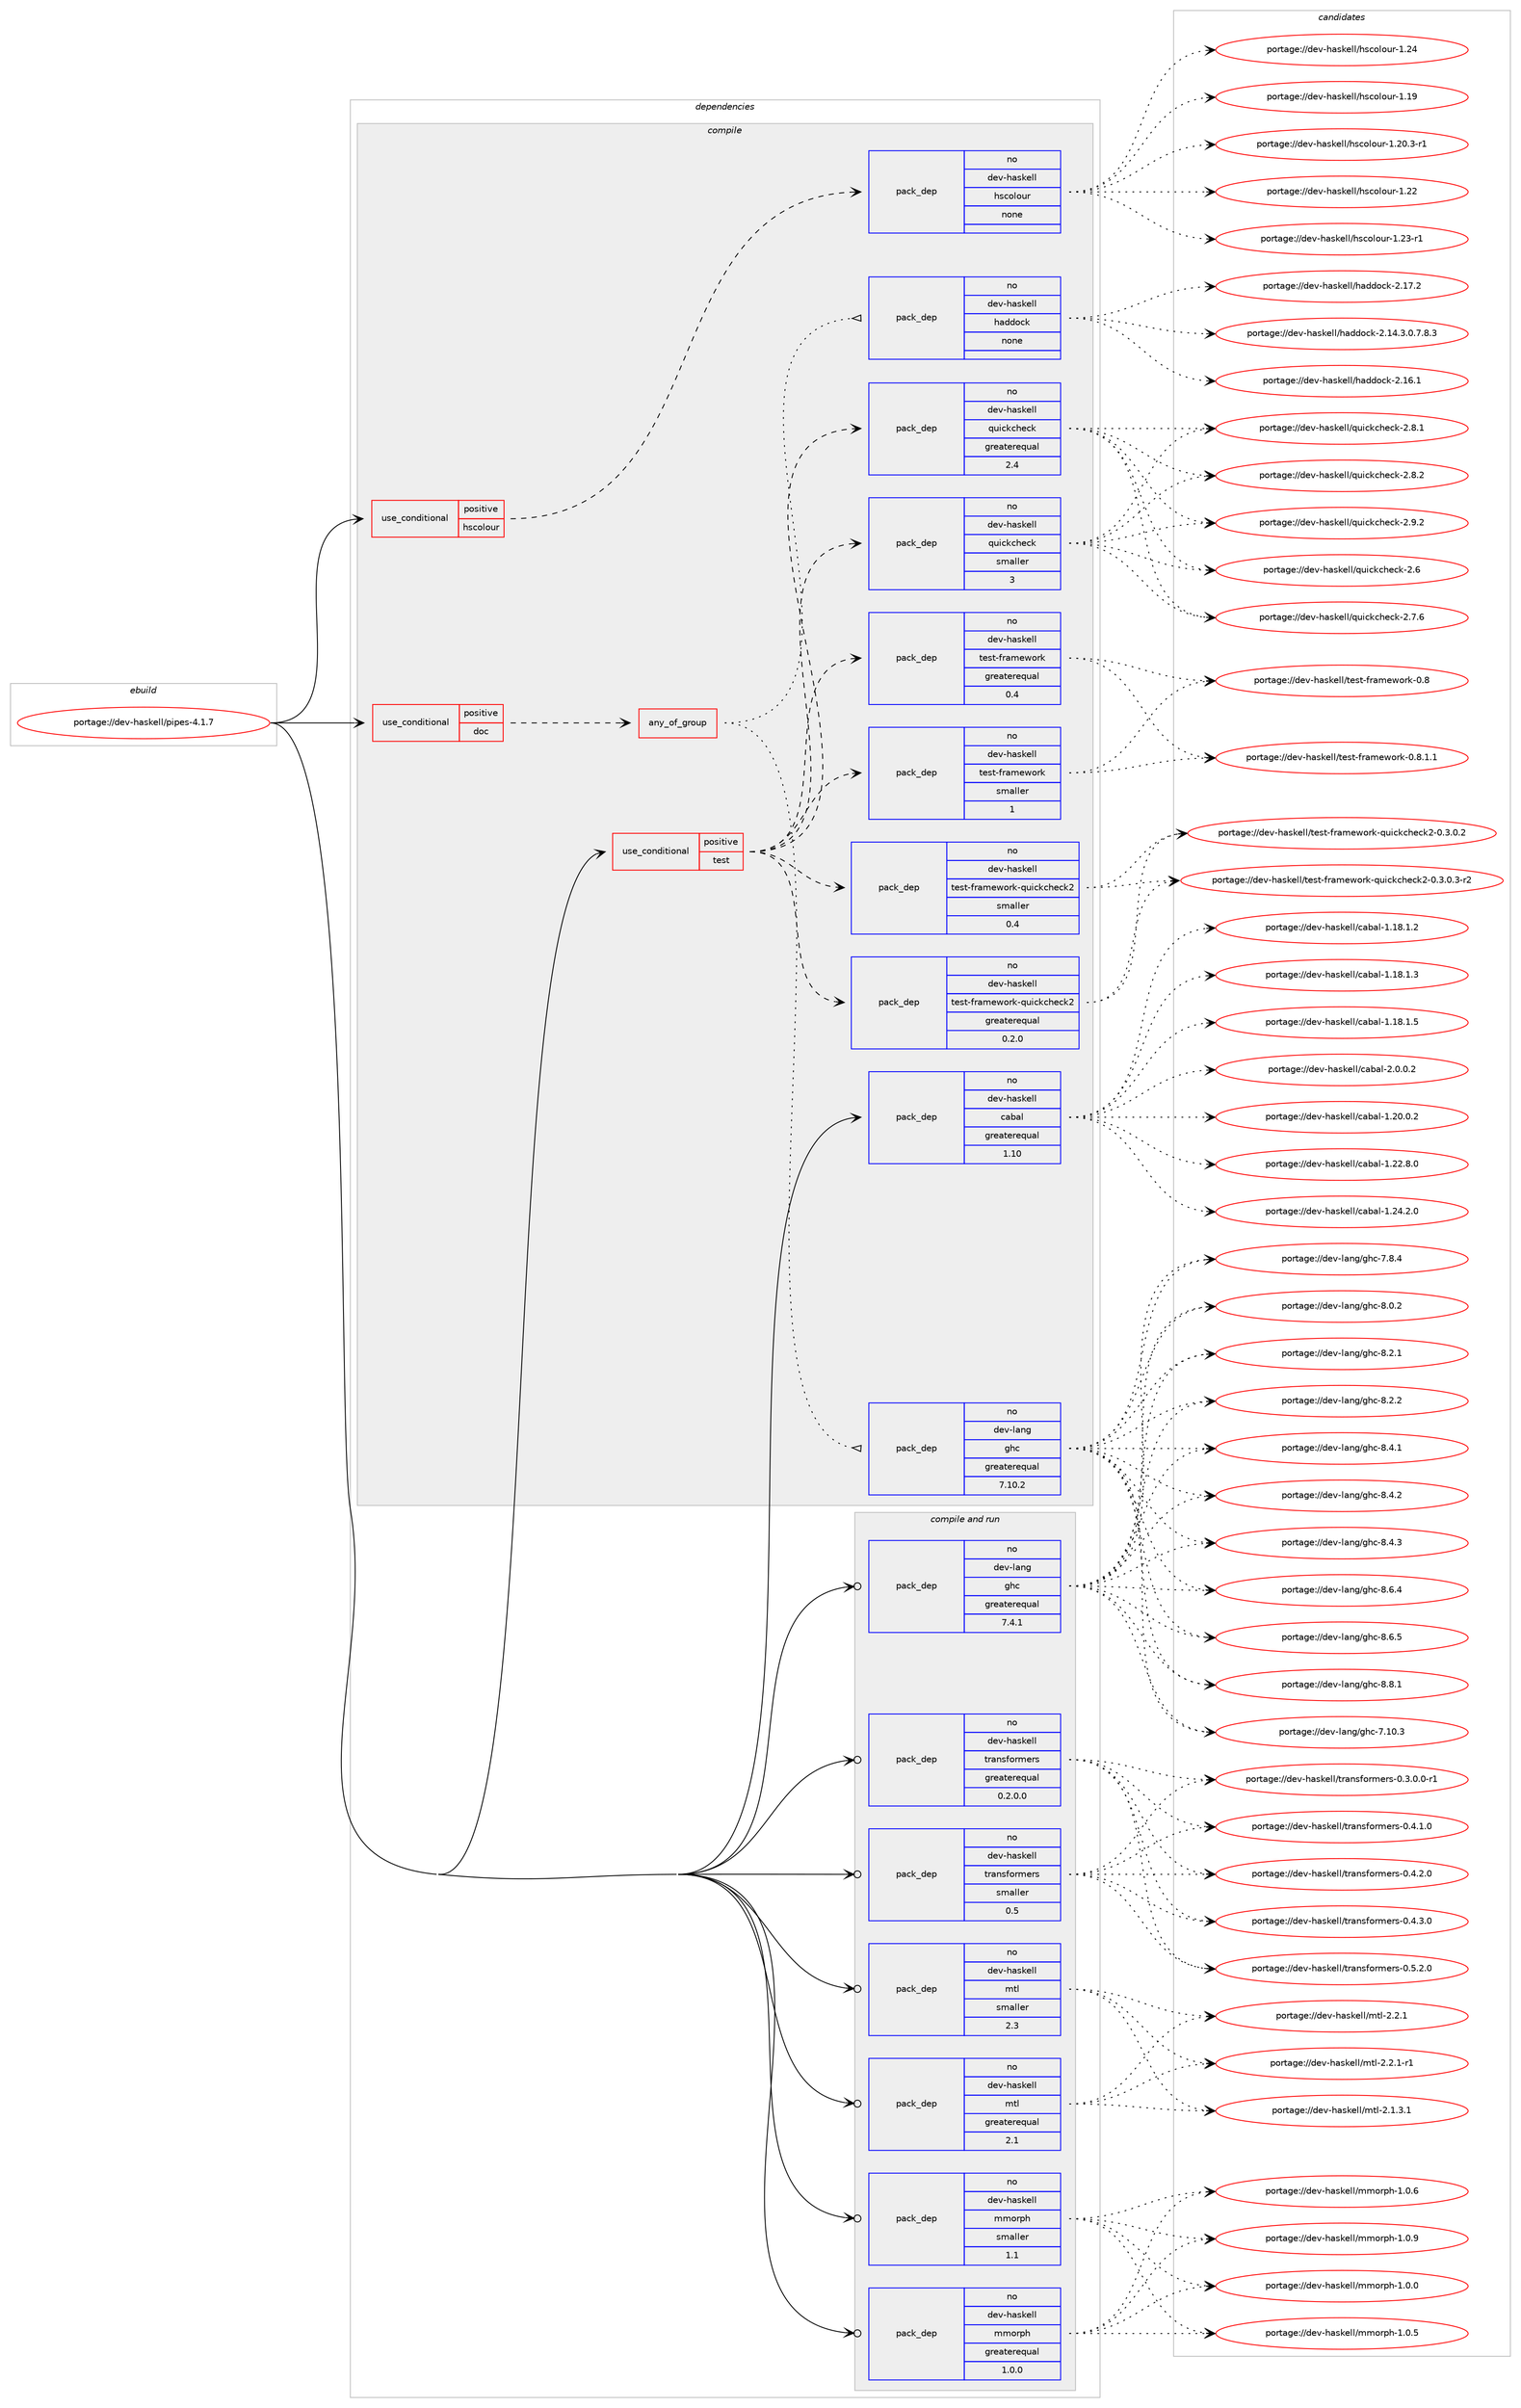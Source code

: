 digraph prolog {

# *************
# Graph options
# *************

newrank=true;
concentrate=true;
compound=true;
graph [rankdir=LR,fontname=Helvetica,fontsize=10,ranksep=1.5];#, ranksep=2.5, nodesep=0.2];
edge  [arrowhead=vee];
node  [fontname=Helvetica,fontsize=10];

# **********
# The ebuild
# **********

subgraph cluster_leftcol {
color=gray;
rank=same;
label=<<i>ebuild</i>>;
id [label="portage://dev-haskell/pipes-4.1.7", color=red, width=4, href="../dev-haskell/pipes-4.1.7.svg"];
}

# ****************
# The dependencies
# ****************

subgraph cluster_midcol {
color=gray;
label=<<i>dependencies</i>>;
subgraph cluster_compile {
fillcolor="#eeeeee";
style=filled;
label=<<i>compile</i>>;
subgraph cond16596 {
dependency76833 [label=<<TABLE BORDER="0" CELLBORDER="1" CELLSPACING="0" CELLPADDING="4"><TR><TD ROWSPAN="3" CELLPADDING="10">use_conditional</TD></TR><TR><TD>positive</TD></TR><TR><TD>doc</TD></TR></TABLE>>, shape=none, color=red];
subgraph any2164 {
dependency76834 [label=<<TABLE BORDER="0" CELLBORDER="1" CELLSPACING="0" CELLPADDING="4"><TR><TD CELLPADDING="10">any_of_group</TD></TR></TABLE>>, shape=none, color=red];subgraph pack58016 {
dependency76835 [label=<<TABLE BORDER="0" CELLBORDER="1" CELLSPACING="0" CELLPADDING="4" WIDTH="220"><TR><TD ROWSPAN="6" CELLPADDING="30">pack_dep</TD></TR><TR><TD WIDTH="110">no</TD></TR><TR><TD>dev-haskell</TD></TR><TR><TD>haddock</TD></TR><TR><TD>none</TD></TR><TR><TD></TD></TR></TABLE>>, shape=none, color=blue];
}
dependency76834:e -> dependency76835:w [weight=20,style="dotted",arrowhead="oinv"];
subgraph pack58017 {
dependency76836 [label=<<TABLE BORDER="0" CELLBORDER="1" CELLSPACING="0" CELLPADDING="4" WIDTH="220"><TR><TD ROWSPAN="6" CELLPADDING="30">pack_dep</TD></TR><TR><TD WIDTH="110">no</TD></TR><TR><TD>dev-lang</TD></TR><TR><TD>ghc</TD></TR><TR><TD>greaterequal</TD></TR><TR><TD>7.10.2</TD></TR></TABLE>>, shape=none, color=blue];
}
dependency76834:e -> dependency76836:w [weight=20,style="dotted",arrowhead="oinv"];
}
dependency76833:e -> dependency76834:w [weight=20,style="dashed",arrowhead="vee"];
}
id:e -> dependency76833:w [weight=20,style="solid",arrowhead="vee"];
subgraph cond16597 {
dependency76837 [label=<<TABLE BORDER="0" CELLBORDER="1" CELLSPACING="0" CELLPADDING="4"><TR><TD ROWSPAN="3" CELLPADDING="10">use_conditional</TD></TR><TR><TD>positive</TD></TR><TR><TD>hscolour</TD></TR></TABLE>>, shape=none, color=red];
subgraph pack58018 {
dependency76838 [label=<<TABLE BORDER="0" CELLBORDER="1" CELLSPACING="0" CELLPADDING="4" WIDTH="220"><TR><TD ROWSPAN="6" CELLPADDING="30">pack_dep</TD></TR><TR><TD WIDTH="110">no</TD></TR><TR><TD>dev-haskell</TD></TR><TR><TD>hscolour</TD></TR><TR><TD>none</TD></TR><TR><TD></TD></TR></TABLE>>, shape=none, color=blue];
}
dependency76837:e -> dependency76838:w [weight=20,style="dashed",arrowhead="vee"];
}
id:e -> dependency76837:w [weight=20,style="solid",arrowhead="vee"];
subgraph cond16598 {
dependency76839 [label=<<TABLE BORDER="0" CELLBORDER="1" CELLSPACING="0" CELLPADDING="4"><TR><TD ROWSPAN="3" CELLPADDING="10">use_conditional</TD></TR><TR><TD>positive</TD></TR><TR><TD>test</TD></TR></TABLE>>, shape=none, color=red];
subgraph pack58019 {
dependency76840 [label=<<TABLE BORDER="0" CELLBORDER="1" CELLSPACING="0" CELLPADDING="4" WIDTH="220"><TR><TD ROWSPAN="6" CELLPADDING="30">pack_dep</TD></TR><TR><TD WIDTH="110">no</TD></TR><TR><TD>dev-haskell</TD></TR><TR><TD>quickcheck</TD></TR><TR><TD>greaterequal</TD></TR><TR><TD>2.4</TD></TR></TABLE>>, shape=none, color=blue];
}
dependency76839:e -> dependency76840:w [weight=20,style="dashed",arrowhead="vee"];
subgraph pack58020 {
dependency76841 [label=<<TABLE BORDER="0" CELLBORDER="1" CELLSPACING="0" CELLPADDING="4" WIDTH="220"><TR><TD ROWSPAN="6" CELLPADDING="30">pack_dep</TD></TR><TR><TD WIDTH="110">no</TD></TR><TR><TD>dev-haskell</TD></TR><TR><TD>quickcheck</TD></TR><TR><TD>smaller</TD></TR><TR><TD>3</TD></TR></TABLE>>, shape=none, color=blue];
}
dependency76839:e -> dependency76841:w [weight=20,style="dashed",arrowhead="vee"];
subgraph pack58021 {
dependency76842 [label=<<TABLE BORDER="0" CELLBORDER="1" CELLSPACING="0" CELLPADDING="4" WIDTH="220"><TR><TD ROWSPAN="6" CELLPADDING="30">pack_dep</TD></TR><TR><TD WIDTH="110">no</TD></TR><TR><TD>dev-haskell</TD></TR><TR><TD>test-framework</TD></TR><TR><TD>greaterequal</TD></TR><TR><TD>0.4</TD></TR></TABLE>>, shape=none, color=blue];
}
dependency76839:e -> dependency76842:w [weight=20,style="dashed",arrowhead="vee"];
subgraph pack58022 {
dependency76843 [label=<<TABLE BORDER="0" CELLBORDER="1" CELLSPACING="0" CELLPADDING="4" WIDTH="220"><TR><TD ROWSPAN="6" CELLPADDING="30">pack_dep</TD></TR><TR><TD WIDTH="110">no</TD></TR><TR><TD>dev-haskell</TD></TR><TR><TD>test-framework</TD></TR><TR><TD>smaller</TD></TR><TR><TD>1</TD></TR></TABLE>>, shape=none, color=blue];
}
dependency76839:e -> dependency76843:w [weight=20,style="dashed",arrowhead="vee"];
subgraph pack58023 {
dependency76844 [label=<<TABLE BORDER="0" CELLBORDER="1" CELLSPACING="0" CELLPADDING="4" WIDTH="220"><TR><TD ROWSPAN="6" CELLPADDING="30">pack_dep</TD></TR><TR><TD WIDTH="110">no</TD></TR><TR><TD>dev-haskell</TD></TR><TR><TD>test-framework-quickcheck2</TD></TR><TR><TD>greaterequal</TD></TR><TR><TD>0.2.0</TD></TR></TABLE>>, shape=none, color=blue];
}
dependency76839:e -> dependency76844:w [weight=20,style="dashed",arrowhead="vee"];
subgraph pack58024 {
dependency76845 [label=<<TABLE BORDER="0" CELLBORDER="1" CELLSPACING="0" CELLPADDING="4" WIDTH="220"><TR><TD ROWSPAN="6" CELLPADDING="30">pack_dep</TD></TR><TR><TD WIDTH="110">no</TD></TR><TR><TD>dev-haskell</TD></TR><TR><TD>test-framework-quickcheck2</TD></TR><TR><TD>smaller</TD></TR><TR><TD>0.4</TD></TR></TABLE>>, shape=none, color=blue];
}
dependency76839:e -> dependency76845:w [weight=20,style="dashed",arrowhead="vee"];
}
id:e -> dependency76839:w [weight=20,style="solid",arrowhead="vee"];
subgraph pack58025 {
dependency76846 [label=<<TABLE BORDER="0" CELLBORDER="1" CELLSPACING="0" CELLPADDING="4" WIDTH="220"><TR><TD ROWSPAN="6" CELLPADDING="30">pack_dep</TD></TR><TR><TD WIDTH="110">no</TD></TR><TR><TD>dev-haskell</TD></TR><TR><TD>cabal</TD></TR><TR><TD>greaterequal</TD></TR><TR><TD>1.10</TD></TR></TABLE>>, shape=none, color=blue];
}
id:e -> dependency76846:w [weight=20,style="solid",arrowhead="vee"];
}
subgraph cluster_compileandrun {
fillcolor="#eeeeee";
style=filled;
label=<<i>compile and run</i>>;
subgraph pack58026 {
dependency76847 [label=<<TABLE BORDER="0" CELLBORDER="1" CELLSPACING="0" CELLPADDING="4" WIDTH="220"><TR><TD ROWSPAN="6" CELLPADDING="30">pack_dep</TD></TR><TR><TD WIDTH="110">no</TD></TR><TR><TD>dev-haskell</TD></TR><TR><TD>mmorph</TD></TR><TR><TD>greaterequal</TD></TR><TR><TD>1.0.0</TD></TR></TABLE>>, shape=none, color=blue];
}
id:e -> dependency76847:w [weight=20,style="solid",arrowhead="odotvee"];
subgraph pack58027 {
dependency76848 [label=<<TABLE BORDER="0" CELLBORDER="1" CELLSPACING="0" CELLPADDING="4" WIDTH="220"><TR><TD ROWSPAN="6" CELLPADDING="30">pack_dep</TD></TR><TR><TD WIDTH="110">no</TD></TR><TR><TD>dev-haskell</TD></TR><TR><TD>mmorph</TD></TR><TR><TD>smaller</TD></TR><TR><TD>1.1</TD></TR></TABLE>>, shape=none, color=blue];
}
id:e -> dependency76848:w [weight=20,style="solid",arrowhead="odotvee"];
subgraph pack58028 {
dependency76849 [label=<<TABLE BORDER="0" CELLBORDER="1" CELLSPACING="0" CELLPADDING="4" WIDTH="220"><TR><TD ROWSPAN="6" CELLPADDING="30">pack_dep</TD></TR><TR><TD WIDTH="110">no</TD></TR><TR><TD>dev-haskell</TD></TR><TR><TD>mtl</TD></TR><TR><TD>greaterequal</TD></TR><TR><TD>2.1</TD></TR></TABLE>>, shape=none, color=blue];
}
id:e -> dependency76849:w [weight=20,style="solid",arrowhead="odotvee"];
subgraph pack58029 {
dependency76850 [label=<<TABLE BORDER="0" CELLBORDER="1" CELLSPACING="0" CELLPADDING="4" WIDTH="220"><TR><TD ROWSPAN="6" CELLPADDING="30">pack_dep</TD></TR><TR><TD WIDTH="110">no</TD></TR><TR><TD>dev-haskell</TD></TR><TR><TD>mtl</TD></TR><TR><TD>smaller</TD></TR><TR><TD>2.3</TD></TR></TABLE>>, shape=none, color=blue];
}
id:e -> dependency76850:w [weight=20,style="solid",arrowhead="odotvee"];
subgraph pack58030 {
dependency76851 [label=<<TABLE BORDER="0" CELLBORDER="1" CELLSPACING="0" CELLPADDING="4" WIDTH="220"><TR><TD ROWSPAN="6" CELLPADDING="30">pack_dep</TD></TR><TR><TD WIDTH="110">no</TD></TR><TR><TD>dev-haskell</TD></TR><TR><TD>transformers</TD></TR><TR><TD>greaterequal</TD></TR><TR><TD>0.2.0.0</TD></TR></TABLE>>, shape=none, color=blue];
}
id:e -> dependency76851:w [weight=20,style="solid",arrowhead="odotvee"];
subgraph pack58031 {
dependency76852 [label=<<TABLE BORDER="0" CELLBORDER="1" CELLSPACING="0" CELLPADDING="4" WIDTH="220"><TR><TD ROWSPAN="6" CELLPADDING="30">pack_dep</TD></TR><TR><TD WIDTH="110">no</TD></TR><TR><TD>dev-haskell</TD></TR><TR><TD>transformers</TD></TR><TR><TD>smaller</TD></TR><TR><TD>0.5</TD></TR></TABLE>>, shape=none, color=blue];
}
id:e -> dependency76852:w [weight=20,style="solid",arrowhead="odotvee"];
subgraph pack58032 {
dependency76853 [label=<<TABLE BORDER="0" CELLBORDER="1" CELLSPACING="0" CELLPADDING="4" WIDTH="220"><TR><TD ROWSPAN="6" CELLPADDING="30">pack_dep</TD></TR><TR><TD WIDTH="110">no</TD></TR><TR><TD>dev-lang</TD></TR><TR><TD>ghc</TD></TR><TR><TD>greaterequal</TD></TR><TR><TD>7.4.1</TD></TR></TABLE>>, shape=none, color=blue];
}
id:e -> dependency76853:w [weight=20,style="solid",arrowhead="odotvee"];
}
subgraph cluster_run {
fillcolor="#eeeeee";
style=filled;
label=<<i>run</i>>;
}
}

# **************
# The candidates
# **************

subgraph cluster_choices {
rank=same;
color=gray;
label=<<i>candidates</i>>;

subgraph choice58016 {
color=black;
nodesep=1;
choiceportage1001011184510497115107101108108471049710010011199107455046495246514648465546564651 [label="portage://dev-haskell/haddock-2.14.3.0.7.8.3", color=red, width=4,href="../dev-haskell/haddock-2.14.3.0.7.8.3.svg"];
choiceportage100101118451049711510710110810847104971001001119910745504649544649 [label="portage://dev-haskell/haddock-2.16.1", color=red, width=4,href="../dev-haskell/haddock-2.16.1.svg"];
choiceportage100101118451049711510710110810847104971001001119910745504649554650 [label="portage://dev-haskell/haddock-2.17.2", color=red, width=4,href="../dev-haskell/haddock-2.17.2.svg"];
dependency76835:e -> choiceportage1001011184510497115107101108108471049710010011199107455046495246514648465546564651:w [style=dotted,weight="100"];
dependency76835:e -> choiceportage100101118451049711510710110810847104971001001119910745504649544649:w [style=dotted,weight="100"];
dependency76835:e -> choiceportage100101118451049711510710110810847104971001001119910745504649554650:w [style=dotted,weight="100"];
}
subgraph choice58017 {
color=black;
nodesep=1;
choiceportage1001011184510897110103471031049945554649484651 [label="portage://dev-lang/ghc-7.10.3", color=red, width=4,href="../dev-lang/ghc-7.10.3.svg"];
choiceportage10010111845108971101034710310499455546564652 [label="portage://dev-lang/ghc-7.8.4", color=red, width=4,href="../dev-lang/ghc-7.8.4.svg"];
choiceportage10010111845108971101034710310499455646484650 [label="portage://dev-lang/ghc-8.0.2", color=red, width=4,href="../dev-lang/ghc-8.0.2.svg"];
choiceportage10010111845108971101034710310499455646504649 [label="portage://dev-lang/ghc-8.2.1", color=red, width=4,href="../dev-lang/ghc-8.2.1.svg"];
choiceportage10010111845108971101034710310499455646504650 [label="portage://dev-lang/ghc-8.2.2", color=red, width=4,href="../dev-lang/ghc-8.2.2.svg"];
choiceportage10010111845108971101034710310499455646524649 [label="portage://dev-lang/ghc-8.4.1", color=red, width=4,href="../dev-lang/ghc-8.4.1.svg"];
choiceportage10010111845108971101034710310499455646524650 [label="portage://dev-lang/ghc-8.4.2", color=red, width=4,href="../dev-lang/ghc-8.4.2.svg"];
choiceportage10010111845108971101034710310499455646524651 [label="portage://dev-lang/ghc-8.4.3", color=red, width=4,href="../dev-lang/ghc-8.4.3.svg"];
choiceportage10010111845108971101034710310499455646544652 [label="portage://dev-lang/ghc-8.6.4", color=red, width=4,href="../dev-lang/ghc-8.6.4.svg"];
choiceportage10010111845108971101034710310499455646544653 [label="portage://dev-lang/ghc-8.6.5", color=red, width=4,href="../dev-lang/ghc-8.6.5.svg"];
choiceportage10010111845108971101034710310499455646564649 [label="portage://dev-lang/ghc-8.8.1", color=red, width=4,href="../dev-lang/ghc-8.8.1.svg"];
dependency76836:e -> choiceportage1001011184510897110103471031049945554649484651:w [style=dotted,weight="100"];
dependency76836:e -> choiceportage10010111845108971101034710310499455546564652:w [style=dotted,weight="100"];
dependency76836:e -> choiceportage10010111845108971101034710310499455646484650:w [style=dotted,weight="100"];
dependency76836:e -> choiceportage10010111845108971101034710310499455646504649:w [style=dotted,weight="100"];
dependency76836:e -> choiceportage10010111845108971101034710310499455646504650:w [style=dotted,weight="100"];
dependency76836:e -> choiceportage10010111845108971101034710310499455646524649:w [style=dotted,weight="100"];
dependency76836:e -> choiceportage10010111845108971101034710310499455646524650:w [style=dotted,weight="100"];
dependency76836:e -> choiceportage10010111845108971101034710310499455646524651:w [style=dotted,weight="100"];
dependency76836:e -> choiceportage10010111845108971101034710310499455646544652:w [style=dotted,weight="100"];
dependency76836:e -> choiceportage10010111845108971101034710310499455646544653:w [style=dotted,weight="100"];
dependency76836:e -> choiceportage10010111845108971101034710310499455646564649:w [style=dotted,weight="100"];
}
subgraph choice58018 {
color=black;
nodesep=1;
choiceportage100101118451049711510710110810847104115991111081111171144549464957 [label="portage://dev-haskell/hscolour-1.19", color=red, width=4,href="../dev-haskell/hscolour-1.19.svg"];
choiceportage10010111845104971151071011081084710411599111108111117114454946504846514511449 [label="portage://dev-haskell/hscolour-1.20.3-r1", color=red, width=4,href="../dev-haskell/hscolour-1.20.3-r1.svg"];
choiceportage100101118451049711510710110810847104115991111081111171144549465050 [label="portage://dev-haskell/hscolour-1.22", color=red, width=4,href="../dev-haskell/hscolour-1.22.svg"];
choiceportage1001011184510497115107101108108471041159911110811111711445494650514511449 [label="portage://dev-haskell/hscolour-1.23-r1", color=red, width=4,href="../dev-haskell/hscolour-1.23-r1.svg"];
choiceportage100101118451049711510710110810847104115991111081111171144549465052 [label="portage://dev-haskell/hscolour-1.24", color=red, width=4,href="../dev-haskell/hscolour-1.24.svg"];
dependency76838:e -> choiceportage100101118451049711510710110810847104115991111081111171144549464957:w [style=dotted,weight="100"];
dependency76838:e -> choiceportage10010111845104971151071011081084710411599111108111117114454946504846514511449:w [style=dotted,weight="100"];
dependency76838:e -> choiceportage100101118451049711510710110810847104115991111081111171144549465050:w [style=dotted,weight="100"];
dependency76838:e -> choiceportage1001011184510497115107101108108471041159911110811111711445494650514511449:w [style=dotted,weight="100"];
dependency76838:e -> choiceportage100101118451049711510710110810847104115991111081111171144549465052:w [style=dotted,weight="100"];
}
subgraph choice58019 {
color=black;
nodesep=1;
choiceportage10010111845104971151071011081084711311710599107991041019910745504654 [label="portage://dev-haskell/quickcheck-2.6", color=red, width=4,href="../dev-haskell/quickcheck-2.6.svg"];
choiceportage100101118451049711510710110810847113117105991079910410199107455046554654 [label="portage://dev-haskell/quickcheck-2.7.6", color=red, width=4,href="../dev-haskell/quickcheck-2.7.6.svg"];
choiceportage100101118451049711510710110810847113117105991079910410199107455046564649 [label="portage://dev-haskell/quickcheck-2.8.1", color=red, width=4,href="../dev-haskell/quickcheck-2.8.1.svg"];
choiceportage100101118451049711510710110810847113117105991079910410199107455046564650 [label="portage://dev-haskell/quickcheck-2.8.2", color=red, width=4,href="../dev-haskell/quickcheck-2.8.2.svg"];
choiceportage100101118451049711510710110810847113117105991079910410199107455046574650 [label="portage://dev-haskell/quickcheck-2.9.2", color=red, width=4,href="../dev-haskell/quickcheck-2.9.2.svg"];
dependency76840:e -> choiceportage10010111845104971151071011081084711311710599107991041019910745504654:w [style=dotted,weight="100"];
dependency76840:e -> choiceportage100101118451049711510710110810847113117105991079910410199107455046554654:w [style=dotted,weight="100"];
dependency76840:e -> choiceportage100101118451049711510710110810847113117105991079910410199107455046564649:w [style=dotted,weight="100"];
dependency76840:e -> choiceportage100101118451049711510710110810847113117105991079910410199107455046564650:w [style=dotted,weight="100"];
dependency76840:e -> choiceportage100101118451049711510710110810847113117105991079910410199107455046574650:w [style=dotted,weight="100"];
}
subgraph choice58020 {
color=black;
nodesep=1;
choiceportage10010111845104971151071011081084711311710599107991041019910745504654 [label="portage://dev-haskell/quickcheck-2.6", color=red, width=4,href="../dev-haskell/quickcheck-2.6.svg"];
choiceportage100101118451049711510710110810847113117105991079910410199107455046554654 [label="portage://dev-haskell/quickcheck-2.7.6", color=red, width=4,href="../dev-haskell/quickcheck-2.7.6.svg"];
choiceportage100101118451049711510710110810847113117105991079910410199107455046564649 [label="portage://dev-haskell/quickcheck-2.8.1", color=red, width=4,href="../dev-haskell/quickcheck-2.8.1.svg"];
choiceportage100101118451049711510710110810847113117105991079910410199107455046564650 [label="portage://dev-haskell/quickcheck-2.8.2", color=red, width=4,href="../dev-haskell/quickcheck-2.8.2.svg"];
choiceportage100101118451049711510710110810847113117105991079910410199107455046574650 [label="portage://dev-haskell/quickcheck-2.9.2", color=red, width=4,href="../dev-haskell/quickcheck-2.9.2.svg"];
dependency76841:e -> choiceportage10010111845104971151071011081084711311710599107991041019910745504654:w [style=dotted,weight="100"];
dependency76841:e -> choiceportage100101118451049711510710110810847113117105991079910410199107455046554654:w [style=dotted,weight="100"];
dependency76841:e -> choiceportage100101118451049711510710110810847113117105991079910410199107455046564649:w [style=dotted,weight="100"];
dependency76841:e -> choiceportage100101118451049711510710110810847113117105991079910410199107455046564650:w [style=dotted,weight="100"];
dependency76841:e -> choiceportage100101118451049711510710110810847113117105991079910410199107455046574650:w [style=dotted,weight="100"];
}
subgraph choice58021 {
color=black;
nodesep=1;
choiceportage100101118451049711510710110810847116101115116451021149710910111911111410745484656 [label="portage://dev-haskell/test-framework-0.8", color=red, width=4,href="../dev-haskell/test-framework-0.8.svg"];
choiceportage10010111845104971151071011081084711610111511645102114971091011191111141074548465646494649 [label="portage://dev-haskell/test-framework-0.8.1.1", color=red, width=4,href="../dev-haskell/test-framework-0.8.1.1.svg"];
dependency76842:e -> choiceportage100101118451049711510710110810847116101115116451021149710910111911111410745484656:w [style=dotted,weight="100"];
dependency76842:e -> choiceportage10010111845104971151071011081084711610111511645102114971091011191111141074548465646494649:w [style=dotted,weight="100"];
}
subgraph choice58022 {
color=black;
nodesep=1;
choiceportage100101118451049711510710110810847116101115116451021149710910111911111410745484656 [label="portage://dev-haskell/test-framework-0.8", color=red, width=4,href="../dev-haskell/test-framework-0.8.svg"];
choiceportage10010111845104971151071011081084711610111511645102114971091011191111141074548465646494649 [label="portage://dev-haskell/test-framework-0.8.1.1", color=red, width=4,href="../dev-haskell/test-framework-0.8.1.1.svg"];
dependency76843:e -> choiceportage100101118451049711510710110810847116101115116451021149710910111911111410745484656:w [style=dotted,weight="100"];
dependency76843:e -> choiceportage10010111845104971151071011081084711610111511645102114971091011191111141074548465646494649:w [style=dotted,weight="100"];
}
subgraph choice58023 {
color=black;
nodesep=1;
choiceportage100101118451049711510710110810847116101115116451021149710910111911111410745113117105991079910410199107504548465146484650 [label="portage://dev-haskell/test-framework-quickcheck2-0.3.0.2", color=red, width=4,href="../dev-haskell/test-framework-quickcheck2-0.3.0.2.svg"];
choiceportage1001011184510497115107101108108471161011151164510211497109101119111114107451131171059910799104101991075045484651464846514511450 [label="portage://dev-haskell/test-framework-quickcheck2-0.3.0.3-r2", color=red, width=4,href="../dev-haskell/test-framework-quickcheck2-0.3.0.3-r2.svg"];
dependency76844:e -> choiceportage100101118451049711510710110810847116101115116451021149710910111911111410745113117105991079910410199107504548465146484650:w [style=dotted,weight="100"];
dependency76844:e -> choiceportage1001011184510497115107101108108471161011151164510211497109101119111114107451131171059910799104101991075045484651464846514511450:w [style=dotted,weight="100"];
}
subgraph choice58024 {
color=black;
nodesep=1;
choiceportage100101118451049711510710110810847116101115116451021149710910111911111410745113117105991079910410199107504548465146484650 [label="portage://dev-haskell/test-framework-quickcheck2-0.3.0.2", color=red, width=4,href="../dev-haskell/test-framework-quickcheck2-0.3.0.2.svg"];
choiceportage1001011184510497115107101108108471161011151164510211497109101119111114107451131171059910799104101991075045484651464846514511450 [label="portage://dev-haskell/test-framework-quickcheck2-0.3.0.3-r2", color=red, width=4,href="../dev-haskell/test-framework-quickcheck2-0.3.0.3-r2.svg"];
dependency76845:e -> choiceportage100101118451049711510710110810847116101115116451021149710910111911111410745113117105991079910410199107504548465146484650:w [style=dotted,weight="100"];
dependency76845:e -> choiceportage1001011184510497115107101108108471161011151164510211497109101119111114107451131171059910799104101991075045484651464846514511450:w [style=dotted,weight="100"];
}
subgraph choice58025 {
color=black;
nodesep=1;
choiceportage10010111845104971151071011081084799979897108454946495646494650 [label="portage://dev-haskell/cabal-1.18.1.2", color=red, width=4,href="../dev-haskell/cabal-1.18.1.2.svg"];
choiceportage10010111845104971151071011081084799979897108454946495646494651 [label="portage://dev-haskell/cabal-1.18.1.3", color=red, width=4,href="../dev-haskell/cabal-1.18.1.3.svg"];
choiceportage10010111845104971151071011081084799979897108454946495646494653 [label="portage://dev-haskell/cabal-1.18.1.5", color=red, width=4,href="../dev-haskell/cabal-1.18.1.5.svg"];
choiceportage10010111845104971151071011081084799979897108454946504846484650 [label="portage://dev-haskell/cabal-1.20.0.2", color=red, width=4,href="../dev-haskell/cabal-1.20.0.2.svg"];
choiceportage10010111845104971151071011081084799979897108454946505046564648 [label="portage://dev-haskell/cabal-1.22.8.0", color=red, width=4,href="../dev-haskell/cabal-1.22.8.0.svg"];
choiceportage10010111845104971151071011081084799979897108454946505246504648 [label="portage://dev-haskell/cabal-1.24.2.0", color=red, width=4,href="../dev-haskell/cabal-1.24.2.0.svg"];
choiceportage100101118451049711510710110810847999798971084550464846484650 [label="portage://dev-haskell/cabal-2.0.0.2", color=red, width=4,href="../dev-haskell/cabal-2.0.0.2.svg"];
dependency76846:e -> choiceportage10010111845104971151071011081084799979897108454946495646494650:w [style=dotted,weight="100"];
dependency76846:e -> choiceportage10010111845104971151071011081084799979897108454946495646494651:w [style=dotted,weight="100"];
dependency76846:e -> choiceportage10010111845104971151071011081084799979897108454946495646494653:w [style=dotted,weight="100"];
dependency76846:e -> choiceportage10010111845104971151071011081084799979897108454946504846484650:w [style=dotted,weight="100"];
dependency76846:e -> choiceportage10010111845104971151071011081084799979897108454946505046564648:w [style=dotted,weight="100"];
dependency76846:e -> choiceportage10010111845104971151071011081084799979897108454946505246504648:w [style=dotted,weight="100"];
dependency76846:e -> choiceportage100101118451049711510710110810847999798971084550464846484650:w [style=dotted,weight="100"];
}
subgraph choice58026 {
color=black;
nodesep=1;
choiceportage100101118451049711510710110810847109109111114112104454946484648 [label="portage://dev-haskell/mmorph-1.0.0", color=red, width=4,href="../dev-haskell/mmorph-1.0.0.svg"];
choiceportage100101118451049711510710110810847109109111114112104454946484653 [label="portage://dev-haskell/mmorph-1.0.5", color=red, width=4,href="../dev-haskell/mmorph-1.0.5.svg"];
choiceportage100101118451049711510710110810847109109111114112104454946484654 [label="portage://dev-haskell/mmorph-1.0.6", color=red, width=4,href="../dev-haskell/mmorph-1.0.6.svg"];
choiceportage100101118451049711510710110810847109109111114112104454946484657 [label="portage://dev-haskell/mmorph-1.0.9", color=red, width=4,href="../dev-haskell/mmorph-1.0.9.svg"];
dependency76847:e -> choiceportage100101118451049711510710110810847109109111114112104454946484648:w [style=dotted,weight="100"];
dependency76847:e -> choiceportage100101118451049711510710110810847109109111114112104454946484653:w [style=dotted,weight="100"];
dependency76847:e -> choiceportage100101118451049711510710110810847109109111114112104454946484654:w [style=dotted,weight="100"];
dependency76847:e -> choiceportage100101118451049711510710110810847109109111114112104454946484657:w [style=dotted,weight="100"];
}
subgraph choice58027 {
color=black;
nodesep=1;
choiceportage100101118451049711510710110810847109109111114112104454946484648 [label="portage://dev-haskell/mmorph-1.0.0", color=red, width=4,href="../dev-haskell/mmorph-1.0.0.svg"];
choiceportage100101118451049711510710110810847109109111114112104454946484653 [label="portage://dev-haskell/mmorph-1.0.5", color=red, width=4,href="../dev-haskell/mmorph-1.0.5.svg"];
choiceportage100101118451049711510710110810847109109111114112104454946484654 [label="portage://dev-haskell/mmorph-1.0.6", color=red, width=4,href="../dev-haskell/mmorph-1.0.6.svg"];
choiceportage100101118451049711510710110810847109109111114112104454946484657 [label="portage://dev-haskell/mmorph-1.0.9", color=red, width=4,href="../dev-haskell/mmorph-1.0.9.svg"];
dependency76848:e -> choiceportage100101118451049711510710110810847109109111114112104454946484648:w [style=dotted,weight="100"];
dependency76848:e -> choiceportage100101118451049711510710110810847109109111114112104454946484653:w [style=dotted,weight="100"];
dependency76848:e -> choiceportage100101118451049711510710110810847109109111114112104454946484654:w [style=dotted,weight="100"];
dependency76848:e -> choiceportage100101118451049711510710110810847109109111114112104454946484657:w [style=dotted,weight="100"];
}
subgraph choice58028 {
color=black;
nodesep=1;
choiceportage1001011184510497115107101108108471091161084550464946514649 [label="portage://dev-haskell/mtl-2.1.3.1", color=red, width=4,href="../dev-haskell/mtl-2.1.3.1.svg"];
choiceportage100101118451049711510710110810847109116108455046504649 [label="portage://dev-haskell/mtl-2.2.1", color=red, width=4,href="../dev-haskell/mtl-2.2.1.svg"];
choiceportage1001011184510497115107101108108471091161084550465046494511449 [label="portage://dev-haskell/mtl-2.2.1-r1", color=red, width=4,href="../dev-haskell/mtl-2.2.1-r1.svg"];
dependency76849:e -> choiceportage1001011184510497115107101108108471091161084550464946514649:w [style=dotted,weight="100"];
dependency76849:e -> choiceportage100101118451049711510710110810847109116108455046504649:w [style=dotted,weight="100"];
dependency76849:e -> choiceportage1001011184510497115107101108108471091161084550465046494511449:w [style=dotted,weight="100"];
}
subgraph choice58029 {
color=black;
nodesep=1;
choiceportage1001011184510497115107101108108471091161084550464946514649 [label="portage://dev-haskell/mtl-2.1.3.1", color=red, width=4,href="../dev-haskell/mtl-2.1.3.1.svg"];
choiceportage100101118451049711510710110810847109116108455046504649 [label="portage://dev-haskell/mtl-2.2.1", color=red, width=4,href="../dev-haskell/mtl-2.2.1.svg"];
choiceportage1001011184510497115107101108108471091161084550465046494511449 [label="portage://dev-haskell/mtl-2.2.1-r1", color=red, width=4,href="../dev-haskell/mtl-2.2.1-r1.svg"];
dependency76850:e -> choiceportage1001011184510497115107101108108471091161084550464946514649:w [style=dotted,weight="100"];
dependency76850:e -> choiceportage100101118451049711510710110810847109116108455046504649:w [style=dotted,weight="100"];
dependency76850:e -> choiceportage1001011184510497115107101108108471091161084550465046494511449:w [style=dotted,weight="100"];
}
subgraph choice58030 {
color=black;
nodesep=1;
choiceportage1001011184510497115107101108108471161149711011510211111410910111411545484651464846484511449 [label="portage://dev-haskell/transformers-0.3.0.0-r1", color=red, width=4,href="../dev-haskell/transformers-0.3.0.0-r1.svg"];
choiceportage100101118451049711510710110810847116114971101151021111141091011141154548465246494648 [label="portage://dev-haskell/transformers-0.4.1.0", color=red, width=4,href="../dev-haskell/transformers-0.4.1.0.svg"];
choiceportage100101118451049711510710110810847116114971101151021111141091011141154548465246504648 [label="portage://dev-haskell/transformers-0.4.2.0", color=red, width=4,href="../dev-haskell/transformers-0.4.2.0.svg"];
choiceportage100101118451049711510710110810847116114971101151021111141091011141154548465246514648 [label="portage://dev-haskell/transformers-0.4.3.0", color=red, width=4,href="../dev-haskell/transformers-0.4.3.0.svg"];
choiceportage100101118451049711510710110810847116114971101151021111141091011141154548465346504648 [label="portage://dev-haskell/transformers-0.5.2.0", color=red, width=4,href="../dev-haskell/transformers-0.5.2.0.svg"];
dependency76851:e -> choiceportage1001011184510497115107101108108471161149711011510211111410910111411545484651464846484511449:w [style=dotted,weight="100"];
dependency76851:e -> choiceportage100101118451049711510710110810847116114971101151021111141091011141154548465246494648:w [style=dotted,weight="100"];
dependency76851:e -> choiceportage100101118451049711510710110810847116114971101151021111141091011141154548465246504648:w [style=dotted,weight="100"];
dependency76851:e -> choiceportage100101118451049711510710110810847116114971101151021111141091011141154548465246514648:w [style=dotted,weight="100"];
dependency76851:e -> choiceportage100101118451049711510710110810847116114971101151021111141091011141154548465346504648:w [style=dotted,weight="100"];
}
subgraph choice58031 {
color=black;
nodesep=1;
choiceportage1001011184510497115107101108108471161149711011510211111410910111411545484651464846484511449 [label="portage://dev-haskell/transformers-0.3.0.0-r1", color=red, width=4,href="../dev-haskell/transformers-0.3.0.0-r1.svg"];
choiceportage100101118451049711510710110810847116114971101151021111141091011141154548465246494648 [label="portage://dev-haskell/transformers-0.4.1.0", color=red, width=4,href="../dev-haskell/transformers-0.4.1.0.svg"];
choiceportage100101118451049711510710110810847116114971101151021111141091011141154548465246504648 [label="portage://dev-haskell/transformers-0.4.2.0", color=red, width=4,href="../dev-haskell/transformers-0.4.2.0.svg"];
choiceportage100101118451049711510710110810847116114971101151021111141091011141154548465246514648 [label="portage://dev-haskell/transformers-0.4.3.0", color=red, width=4,href="../dev-haskell/transformers-0.4.3.0.svg"];
choiceportage100101118451049711510710110810847116114971101151021111141091011141154548465346504648 [label="portage://dev-haskell/transformers-0.5.2.0", color=red, width=4,href="../dev-haskell/transformers-0.5.2.0.svg"];
dependency76852:e -> choiceportage1001011184510497115107101108108471161149711011510211111410910111411545484651464846484511449:w [style=dotted,weight="100"];
dependency76852:e -> choiceportage100101118451049711510710110810847116114971101151021111141091011141154548465246494648:w [style=dotted,weight="100"];
dependency76852:e -> choiceportage100101118451049711510710110810847116114971101151021111141091011141154548465246504648:w [style=dotted,weight="100"];
dependency76852:e -> choiceportage100101118451049711510710110810847116114971101151021111141091011141154548465246514648:w [style=dotted,weight="100"];
dependency76852:e -> choiceportage100101118451049711510710110810847116114971101151021111141091011141154548465346504648:w [style=dotted,weight="100"];
}
subgraph choice58032 {
color=black;
nodesep=1;
choiceportage1001011184510897110103471031049945554649484651 [label="portage://dev-lang/ghc-7.10.3", color=red, width=4,href="../dev-lang/ghc-7.10.3.svg"];
choiceportage10010111845108971101034710310499455546564652 [label="portage://dev-lang/ghc-7.8.4", color=red, width=4,href="../dev-lang/ghc-7.8.4.svg"];
choiceportage10010111845108971101034710310499455646484650 [label="portage://dev-lang/ghc-8.0.2", color=red, width=4,href="../dev-lang/ghc-8.0.2.svg"];
choiceportage10010111845108971101034710310499455646504649 [label="portage://dev-lang/ghc-8.2.1", color=red, width=4,href="../dev-lang/ghc-8.2.1.svg"];
choiceportage10010111845108971101034710310499455646504650 [label="portage://dev-lang/ghc-8.2.2", color=red, width=4,href="../dev-lang/ghc-8.2.2.svg"];
choiceportage10010111845108971101034710310499455646524649 [label="portage://dev-lang/ghc-8.4.1", color=red, width=4,href="../dev-lang/ghc-8.4.1.svg"];
choiceportage10010111845108971101034710310499455646524650 [label="portage://dev-lang/ghc-8.4.2", color=red, width=4,href="../dev-lang/ghc-8.4.2.svg"];
choiceportage10010111845108971101034710310499455646524651 [label="portage://dev-lang/ghc-8.4.3", color=red, width=4,href="../dev-lang/ghc-8.4.3.svg"];
choiceportage10010111845108971101034710310499455646544652 [label="portage://dev-lang/ghc-8.6.4", color=red, width=4,href="../dev-lang/ghc-8.6.4.svg"];
choiceportage10010111845108971101034710310499455646544653 [label="portage://dev-lang/ghc-8.6.5", color=red, width=4,href="../dev-lang/ghc-8.6.5.svg"];
choiceportage10010111845108971101034710310499455646564649 [label="portage://dev-lang/ghc-8.8.1", color=red, width=4,href="../dev-lang/ghc-8.8.1.svg"];
dependency76853:e -> choiceportage1001011184510897110103471031049945554649484651:w [style=dotted,weight="100"];
dependency76853:e -> choiceportage10010111845108971101034710310499455546564652:w [style=dotted,weight="100"];
dependency76853:e -> choiceportage10010111845108971101034710310499455646484650:w [style=dotted,weight="100"];
dependency76853:e -> choiceportage10010111845108971101034710310499455646504649:w [style=dotted,weight="100"];
dependency76853:e -> choiceportage10010111845108971101034710310499455646504650:w [style=dotted,weight="100"];
dependency76853:e -> choiceportage10010111845108971101034710310499455646524649:w [style=dotted,weight="100"];
dependency76853:e -> choiceportage10010111845108971101034710310499455646524650:w [style=dotted,weight="100"];
dependency76853:e -> choiceportage10010111845108971101034710310499455646524651:w [style=dotted,weight="100"];
dependency76853:e -> choiceportage10010111845108971101034710310499455646544652:w [style=dotted,weight="100"];
dependency76853:e -> choiceportage10010111845108971101034710310499455646544653:w [style=dotted,weight="100"];
dependency76853:e -> choiceportage10010111845108971101034710310499455646564649:w [style=dotted,weight="100"];
}
}

}
